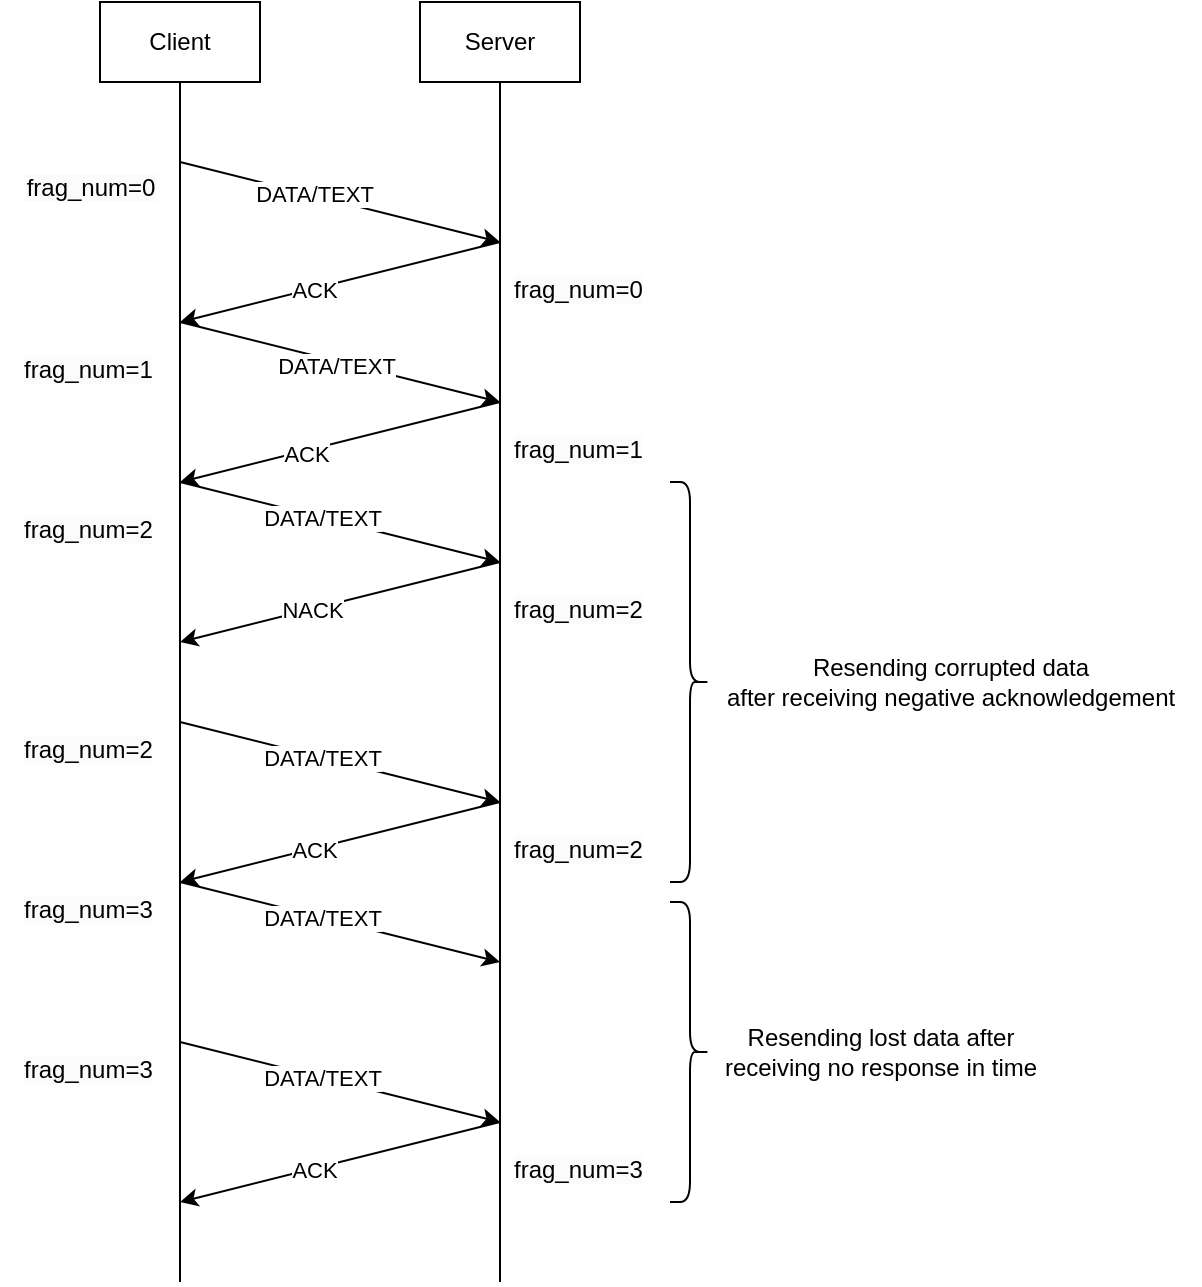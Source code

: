 <mxfile version="22.1.5" type="device">
  <diagram name="Page-1" id="axuAGu5y5q6Qe7LZxnnU">
    <mxGraphModel dx="1409" dy="696" grid="1" gridSize="10" guides="1" tooltips="1" connect="1" arrows="1" fold="1" page="1" pageScale="1" pageWidth="850" pageHeight="1100" background="none" math="0" shadow="0">
      <root>
        <mxCell id="0" />
        <mxCell id="1" parent="0" />
        <mxCell id="ERFcy4cNObFUhUFtIU64-1" value="Client" style="rounded=0;whiteSpace=wrap;html=1;" vertex="1" parent="1">
          <mxGeometry x="120" y="120" width="80" height="40" as="geometry" />
        </mxCell>
        <mxCell id="ERFcy4cNObFUhUFtIU64-2" value="Server" style="rounded=0;whiteSpace=wrap;html=1;" vertex="1" parent="1">
          <mxGeometry x="280" y="120" width="80" height="40" as="geometry" />
        </mxCell>
        <mxCell id="ERFcy4cNObFUhUFtIU64-3" value="" style="endArrow=none;html=1;rounded=0;entryX=0.5;entryY=1;entryDx=0;entryDy=0;" edge="1" parent="1" target="ERFcy4cNObFUhUFtIU64-2">
          <mxGeometry width="50" height="50" relative="1" as="geometry">
            <mxPoint x="320" y="760" as="sourcePoint" />
            <mxPoint x="430" y="180" as="targetPoint" />
          </mxGeometry>
        </mxCell>
        <mxCell id="ERFcy4cNObFUhUFtIU64-4" value="" style="endArrow=none;html=1;rounded=0;entryX=0.5;entryY=1;entryDx=0;entryDy=0;" edge="1" parent="1" target="ERFcy4cNObFUhUFtIU64-1">
          <mxGeometry width="50" height="50" relative="1" as="geometry">
            <mxPoint x="160" y="760" as="sourcePoint" />
            <mxPoint x="160" y="160" as="targetPoint" />
          </mxGeometry>
        </mxCell>
        <mxCell id="ERFcy4cNObFUhUFtIU64-5" value="" style="endArrow=classic;html=1;rounded=0;" edge="1" parent="1">
          <mxGeometry width="50" height="50" relative="1" as="geometry">
            <mxPoint x="160" y="200" as="sourcePoint" />
            <mxPoint x="320" y="240" as="targetPoint" />
          </mxGeometry>
        </mxCell>
        <mxCell id="ERFcy4cNObFUhUFtIU64-6" value="DATA/TEXT" style="edgeLabel;html=1;align=center;verticalAlign=middle;resizable=0;points=[];" vertex="1" connectable="0" parent="ERFcy4cNObFUhUFtIU64-5">
          <mxGeometry x="-0.163" y="1" relative="1" as="geometry">
            <mxPoint as="offset" />
          </mxGeometry>
        </mxCell>
        <mxCell id="ERFcy4cNObFUhUFtIU64-7" value="" style="endArrow=classic;html=1;rounded=0;" edge="1" parent="1">
          <mxGeometry width="50" height="50" relative="1" as="geometry">
            <mxPoint x="320" y="240" as="sourcePoint" />
            <mxPoint x="160" y="280" as="targetPoint" />
          </mxGeometry>
        </mxCell>
        <mxCell id="ERFcy4cNObFUhUFtIU64-8" value="ACK" style="edgeLabel;html=1;align=center;verticalAlign=middle;resizable=0;points=[];" vertex="1" connectable="0" parent="ERFcy4cNObFUhUFtIU64-7">
          <mxGeometry x="0.17" relative="1" as="geometry">
            <mxPoint as="offset" />
          </mxGeometry>
        </mxCell>
        <mxCell id="ERFcy4cNObFUhUFtIU64-9" value="" style="endArrow=classic;html=1;rounded=0;" edge="1" parent="1">
          <mxGeometry width="50" height="50" relative="1" as="geometry">
            <mxPoint x="160" y="280" as="sourcePoint" />
            <mxPoint x="320" y="320" as="targetPoint" />
          </mxGeometry>
        </mxCell>
        <mxCell id="ERFcy4cNObFUhUFtIU64-10" value="DATA/TEXT" style="edgeLabel;html=1;align=center;verticalAlign=middle;resizable=0;points=[];" vertex="1" connectable="0" parent="ERFcy4cNObFUhUFtIU64-9">
          <mxGeometry x="-0.015" y="-2" relative="1" as="geometry">
            <mxPoint as="offset" />
          </mxGeometry>
        </mxCell>
        <mxCell id="ERFcy4cNObFUhUFtIU64-11" value="" style="endArrow=classic;html=1;rounded=0;" edge="1" parent="1">
          <mxGeometry width="50" height="50" relative="1" as="geometry">
            <mxPoint x="320" y="320" as="sourcePoint" />
            <mxPoint x="160" y="360" as="targetPoint" />
          </mxGeometry>
        </mxCell>
        <mxCell id="ERFcy4cNObFUhUFtIU64-12" value="ACK" style="edgeLabel;html=1;align=center;verticalAlign=middle;resizable=0;points=[];" vertex="1" connectable="0" parent="ERFcy4cNObFUhUFtIU64-11">
          <mxGeometry x="0.216" y="2" relative="1" as="geometry">
            <mxPoint y="-1" as="offset" />
          </mxGeometry>
        </mxCell>
        <mxCell id="ERFcy4cNObFUhUFtIU64-17" value="" style="endArrow=classic;html=1;rounded=0;" edge="1" parent="1">
          <mxGeometry width="50" height="50" relative="1" as="geometry">
            <mxPoint x="160" y="360" as="sourcePoint" />
            <mxPoint x="320" y="400" as="targetPoint" />
          </mxGeometry>
        </mxCell>
        <mxCell id="ERFcy4cNObFUhUFtIU64-18" value="DATA/TEXT" style="edgeLabel;html=1;align=center;verticalAlign=middle;resizable=0;points=[];" vertex="1" connectable="0" parent="ERFcy4cNObFUhUFtIU64-17">
          <mxGeometry x="-0.115" relative="1" as="geometry">
            <mxPoint as="offset" />
          </mxGeometry>
        </mxCell>
        <mxCell id="ERFcy4cNObFUhUFtIU64-19" value="" style="endArrow=classic;html=1;rounded=0;" edge="1" parent="1">
          <mxGeometry width="50" height="50" relative="1" as="geometry">
            <mxPoint x="320" y="400" as="sourcePoint" />
            <mxPoint x="160" y="440" as="targetPoint" />
          </mxGeometry>
        </mxCell>
        <mxCell id="ERFcy4cNObFUhUFtIU64-20" value="NACK" style="edgeLabel;html=1;align=center;verticalAlign=middle;resizable=0;points=[];" vertex="1" connectable="0" parent="ERFcy4cNObFUhUFtIU64-19">
          <mxGeometry x="0.18" relative="1" as="geometry">
            <mxPoint as="offset" />
          </mxGeometry>
        </mxCell>
        <mxCell id="ERFcy4cNObFUhUFtIU64-22" value="" style="endArrow=classic;html=1;rounded=0;" edge="1" parent="1">
          <mxGeometry width="50" height="50" relative="1" as="geometry">
            <mxPoint x="160" y="480" as="sourcePoint" />
            <mxPoint x="320" y="520" as="targetPoint" />
          </mxGeometry>
        </mxCell>
        <mxCell id="ERFcy4cNObFUhUFtIU64-23" value="DATA/TEXT" style="edgeLabel;html=1;align=center;verticalAlign=middle;resizable=0;points=[];" vertex="1" connectable="0" parent="ERFcy4cNObFUhUFtIU64-22">
          <mxGeometry x="-0.115" relative="1" as="geometry">
            <mxPoint as="offset" />
          </mxGeometry>
        </mxCell>
        <mxCell id="ERFcy4cNObFUhUFtIU64-24" value="" style="endArrow=classic;html=1;rounded=0;" edge="1" parent="1">
          <mxGeometry width="50" height="50" relative="1" as="geometry">
            <mxPoint x="320" y="520" as="sourcePoint" />
            <mxPoint x="160" y="560" as="targetPoint" />
          </mxGeometry>
        </mxCell>
        <mxCell id="ERFcy4cNObFUhUFtIU64-25" value="ACK" style="edgeLabel;html=1;align=center;verticalAlign=middle;resizable=0;points=[];" vertex="1" connectable="0" parent="ERFcy4cNObFUhUFtIU64-24">
          <mxGeometry x="0.17" relative="1" as="geometry">
            <mxPoint as="offset" />
          </mxGeometry>
        </mxCell>
        <mxCell id="ERFcy4cNObFUhUFtIU64-26" value="" style="endArrow=classic;html=1;rounded=0;" edge="1" parent="1">
          <mxGeometry width="50" height="50" relative="1" as="geometry">
            <mxPoint x="160" y="560" as="sourcePoint" />
            <mxPoint x="320" y="600" as="targetPoint" />
          </mxGeometry>
        </mxCell>
        <mxCell id="ERFcy4cNObFUhUFtIU64-27" value="DATA/TEXT" style="edgeLabel;html=1;align=center;verticalAlign=middle;resizable=0;points=[];" vertex="1" connectable="0" parent="ERFcy4cNObFUhUFtIU64-26">
          <mxGeometry x="-0.115" relative="1" as="geometry">
            <mxPoint as="offset" />
          </mxGeometry>
        </mxCell>
        <mxCell id="ERFcy4cNObFUhUFtIU64-32" value="" style="endArrow=classic;html=1;rounded=0;" edge="1" parent="1">
          <mxGeometry width="50" height="50" relative="1" as="geometry">
            <mxPoint x="160" y="640" as="sourcePoint" />
            <mxPoint x="320" y="680" as="targetPoint" />
          </mxGeometry>
        </mxCell>
        <mxCell id="ERFcy4cNObFUhUFtIU64-33" value="DATA/TEXT" style="edgeLabel;html=1;align=center;verticalAlign=middle;resizable=0;points=[];" vertex="1" connectable="0" parent="ERFcy4cNObFUhUFtIU64-32">
          <mxGeometry x="-0.115" relative="1" as="geometry">
            <mxPoint as="offset" />
          </mxGeometry>
        </mxCell>
        <mxCell id="ERFcy4cNObFUhUFtIU64-34" value="" style="endArrow=classic;html=1;rounded=0;" edge="1" parent="1">
          <mxGeometry width="50" height="50" relative="1" as="geometry">
            <mxPoint x="320" y="680" as="sourcePoint" />
            <mxPoint x="160" y="720" as="targetPoint" />
          </mxGeometry>
        </mxCell>
        <mxCell id="ERFcy4cNObFUhUFtIU64-35" value="ACK" style="edgeLabel;html=1;align=center;verticalAlign=middle;resizable=0;points=[];" vertex="1" connectable="0" parent="ERFcy4cNObFUhUFtIU64-34">
          <mxGeometry x="0.17" relative="1" as="geometry">
            <mxPoint as="offset" />
          </mxGeometry>
        </mxCell>
        <mxCell id="ERFcy4cNObFUhUFtIU64-36" value="&#xa;&lt;span style=&quot;color: rgb(0, 0, 0); font-family: Helvetica; font-size: 12px; font-style: normal; font-variant-ligatures: normal; font-variant-caps: normal; font-weight: 400; letter-spacing: normal; orphans: 2; text-align: center; text-indent: 0px; text-transform: none; widows: 2; word-spacing: 0px; -webkit-text-stroke-width: 0px; background-color: rgb(251, 251, 251); text-decoration-thickness: initial; text-decoration-style: initial; text-decoration-color: initial; float: none; display: inline !important;&quot;&gt;frag_num=0&lt;/span&gt;&#xa;&#xa;" style="text;html=1;align=center;verticalAlign=middle;resizable=0;points=[];autosize=1;strokeColor=none;fillColor=none;" vertex="1" parent="1">
          <mxGeometry x="70" y="190" width="90" height="60" as="geometry" />
        </mxCell>
        <mxCell id="ERFcy4cNObFUhUFtIU64-37" value="&lt;span style=&quot;color: rgb(0, 0, 0); font-family: Helvetica; font-size: 12px; font-style: normal; font-variant-ligatures: normal; font-variant-caps: normal; font-weight: 400; letter-spacing: normal; orphans: 2; text-align: center; text-indent: 0px; text-transform: none; widows: 2; word-spacing: 0px; -webkit-text-stroke-width: 0px; background-color: rgb(251, 251, 251); text-decoration-thickness: initial; text-decoration-style: initial; text-decoration-color: initial; float: none; display: inline !important;&quot;&gt;frag_num=0&lt;/span&gt;" style="text;whiteSpace=wrap;html=1;" vertex="1" parent="1">
          <mxGeometry x="325" y="250" width="100" height="40" as="geometry" />
        </mxCell>
        <mxCell id="ERFcy4cNObFUhUFtIU64-38" value="&lt;span style=&quot;color: rgb(0, 0, 0); font-family: Helvetica; font-size: 12px; font-style: normal; font-variant-ligatures: normal; font-variant-caps: normal; font-weight: 400; letter-spacing: normal; orphans: 2; text-align: center; text-indent: 0px; text-transform: none; widows: 2; word-spacing: 0px; -webkit-text-stroke-width: 0px; background-color: rgb(251, 251, 251); text-decoration-thickness: initial; text-decoration-style: initial; text-decoration-color: initial; float: none; display: inline !important;&quot;&gt;frag_num=1&lt;/span&gt;" style="text;whiteSpace=wrap;html=1;" vertex="1" parent="1">
          <mxGeometry x="80" y="290" width="100" height="40" as="geometry" />
        </mxCell>
        <mxCell id="ERFcy4cNObFUhUFtIU64-39" value="&lt;span style=&quot;color: rgb(0, 0, 0); font-family: Helvetica; font-size: 12px; font-style: normal; font-variant-ligatures: normal; font-variant-caps: normal; font-weight: 400; letter-spacing: normal; orphans: 2; text-align: center; text-indent: 0px; text-transform: none; widows: 2; word-spacing: 0px; -webkit-text-stroke-width: 0px; background-color: rgb(251, 251, 251); text-decoration-thickness: initial; text-decoration-style: initial; text-decoration-color: initial; float: none; display: inline !important;&quot;&gt;frag_num=1&lt;/span&gt;" style="text;whiteSpace=wrap;html=1;" vertex="1" parent="1">
          <mxGeometry x="325" y="330" width="100" height="40" as="geometry" />
        </mxCell>
        <mxCell id="ERFcy4cNObFUhUFtIU64-40" value="&lt;span style=&quot;color: rgb(0, 0, 0); font-family: Helvetica; font-size: 12px; font-style: normal; font-variant-ligatures: normal; font-variant-caps: normal; font-weight: 400; letter-spacing: normal; orphans: 2; text-align: center; text-indent: 0px; text-transform: none; widows: 2; word-spacing: 0px; -webkit-text-stroke-width: 0px; background-color: rgb(251, 251, 251); text-decoration-thickness: initial; text-decoration-style: initial; text-decoration-color: initial; float: none; display: inline !important;&quot;&gt;frag_num=2&lt;/span&gt;" style="text;whiteSpace=wrap;html=1;" vertex="1" parent="1">
          <mxGeometry x="80" y="370" width="100" height="40" as="geometry" />
        </mxCell>
        <mxCell id="ERFcy4cNObFUhUFtIU64-41" value="&lt;span style=&quot;color: rgb(0, 0, 0); font-family: Helvetica; font-size: 12px; font-style: normal; font-variant-ligatures: normal; font-variant-caps: normal; font-weight: 400; letter-spacing: normal; orphans: 2; text-align: center; text-indent: 0px; text-transform: none; widows: 2; word-spacing: 0px; -webkit-text-stroke-width: 0px; background-color: rgb(251, 251, 251); text-decoration-thickness: initial; text-decoration-style: initial; text-decoration-color: initial; float: none; display: inline !important;&quot;&gt;frag_num=2&lt;br&gt;&lt;/span&gt;" style="text;whiteSpace=wrap;html=1;" vertex="1" parent="1">
          <mxGeometry x="325" y="410" width="100" height="40" as="geometry" />
        </mxCell>
        <mxCell id="ERFcy4cNObFUhUFtIU64-42" value="&lt;span style=&quot;color: rgb(0, 0, 0); font-family: Helvetica; font-size: 12px; font-style: normal; font-variant-ligatures: normal; font-variant-caps: normal; font-weight: 400; letter-spacing: normal; orphans: 2; text-align: center; text-indent: 0px; text-transform: none; widows: 2; word-spacing: 0px; -webkit-text-stroke-width: 0px; background-color: rgb(251, 251, 251); text-decoration-thickness: initial; text-decoration-style: initial; text-decoration-color: initial; float: none; display: inline !important;&quot;&gt;frag_num=2&lt;/span&gt;" style="text;whiteSpace=wrap;html=1;" vertex="1" parent="1">
          <mxGeometry x="80" y="480" width="100" height="40" as="geometry" />
        </mxCell>
        <mxCell id="ERFcy4cNObFUhUFtIU64-43" value="&lt;span style=&quot;color: rgb(0, 0, 0); font-family: Helvetica; font-size: 12px; font-style: normal; font-variant-ligatures: normal; font-variant-caps: normal; font-weight: 400; letter-spacing: normal; orphans: 2; text-align: center; text-indent: 0px; text-transform: none; widows: 2; word-spacing: 0px; -webkit-text-stroke-width: 0px; background-color: rgb(251, 251, 251); text-decoration-thickness: initial; text-decoration-style: initial; text-decoration-color: initial; float: none; display: inline !important;&quot;&gt;frag_num=2&lt;/span&gt;" style="text;whiteSpace=wrap;html=1;" vertex="1" parent="1">
          <mxGeometry x="325" y="530" width="100" height="40" as="geometry" />
        </mxCell>
        <mxCell id="ERFcy4cNObFUhUFtIU64-44" value="&lt;span style=&quot;color: rgb(0, 0, 0); font-family: Helvetica; font-size: 12px; font-style: normal; font-variant-ligatures: normal; font-variant-caps: normal; font-weight: 400; letter-spacing: normal; orphans: 2; text-align: center; text-indent: 0px; text-transform: none; widows: 2; word-spacing: 0px; -webkit-text-stroke-width: 0px; background-color: rgb(251, 251, 251); text-decoration-thickness: initial; text-decoration-style: initial; text-decoration-color: initial; float: none; display: inline !important;&quot;&gt;frag_num=3&lt;/span&gt;" style="text;whiteSpace=wrap;html=1;" vertex="1" parent="1">
          <mxGeometry x="80" y="560" width="100" height="40" as="geometry" />
        </mxCell>
        <mxCell id="ERFcy4cNObFUhUFtIU64-45" value="&lt;span style=&quot;color: rgb(0, 0, 0); font-family: Helvetica; font-size: 12px; font-style: normal; font-variant-ligatures: normal; font-variant-caps: normal; font-weight: 400; letter-spacing: normal; orphans: 2; text-align: center; text-indent: 0px; text-transform: none; widows: 2; word-spacing: 0px; -webkit-text-stroke-width: 0px; background-color: rgb(251, 251, 251); text-decoration-thickness: initial; text-decoration-style: initial; text-decoration-color: initial; float: none; display: inline !important;&quot;&gt;frag_num=3&lt;/span&gt;" style="text;whiteSpace=wrap;html=1;" vertex="1" parent="1">
          <mxGeometry x="80" y="640" width="100" height="40" as="geometry" />
        </mxCell>
        <mxCell id="ERFcy4cNObFUhUFtIU64-46" value="&lt;span style=&quot;color: rgb(0, 0, 0); font-family: Helvetica; font-size: 12px; font-style: normal; font-variant-ligatures: normal; font-variant-caps: normal; font-weight: 400; letter-spacing: normal; orphans: 2; text-align: center; text-indent: 0px; text-transform: none; widows: 2; word-spacing: 0px; -webkit-text-stroke-width: 0px; background-color: rgb(251, 251, 251); text-decoration-thickness: initial; text-decoration-style: initial; text-decoration-color: initial; float: none; display: inline !important;&quot;&gt;frag_num=3&lt;/span&gt;" style="text;whiteSpace=wrap;html=1;" vertex="1" parent="1">
          <mxGeometry x="325" y="690" width="100" height="40" as="geometry" />
        </mxCell>
        <mxCell id="ERFcy4cNObFUhUFtIU64-47" value="" style="shape=curlyBracket;whiteSpace=wrap;html=1;rounded=1;flipH=1;labelPosition=right;verticalLabelPosition=middle;align=left;verticalAlign=middle;" vertex="1" parent="1">
          <mxGeometry x="405" y="360" width="20" height="200" as="geometry" />
        </mxCell>
        <mxCell id="ERFcy4cNObFUhUFtIU64-48" value="Resending corrupted data&lt;br&gt;after receiving negative acknowledgement" style="text;html=1;align=center;verticalAlign=middle;resizable=0;points=[];autosize=1;strokeColor=none;fillColor=none;" vertex="1" parent="1">
          <mxGeometry x="420" y="440" width="250" height="40" as="geometry" />
        </mxCell>
        <mxCell id="ERFcy4cNObFUhUFtIU64-49" value="Resending lost data after&lt;br&gt;receiving no response in time" style="text;html=1;align=center;verticalAlign=middle;resizable=0;points=[];autosize=1;strokeColor=none;fillColor=none;" vertex="1" parent="1">
          <mxGeometry x="420" y="625" width="180" height="40" as="geometry" />
        </mxCell>
        <mxCell id="ERFcy4cNObFUhUFtIU64-50" value="" style="shape=curlyBracket;whiteSpace=wrap;html=1;rounded=1;flipH=1;labelPosition=right;verticalLabelPosition=middle;align=left;verticalAlign=middle;" vertex="1" parent="1">
          <mxGeometry x="405" y="570" width="20" height="150" as="geometry" />
        </mxCell>
      </root>
    </mxGraphModel>
  </diagram>
</mxfile>
